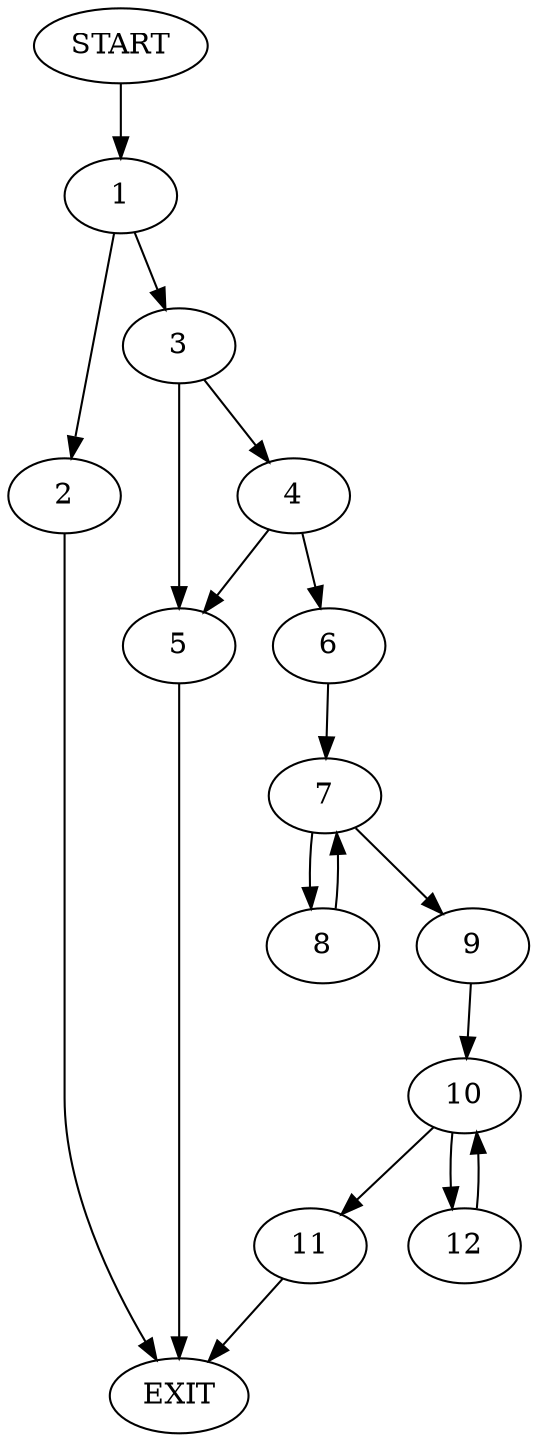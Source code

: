 digraph {
0 [label="START"]
13 [label="EXIT"]
0 -> 1
1 -> 2
1 -> 3
2 -> 13
3 -> 4
3 -> 5
4 -> 6
4 -> 5
5 -> 13
6 -> 7
7 -> 8
7 -> 9
8 -> 7
9 -> 10
10 -> 11
10 -> 12
12 -> 10
11 -> 13
}
